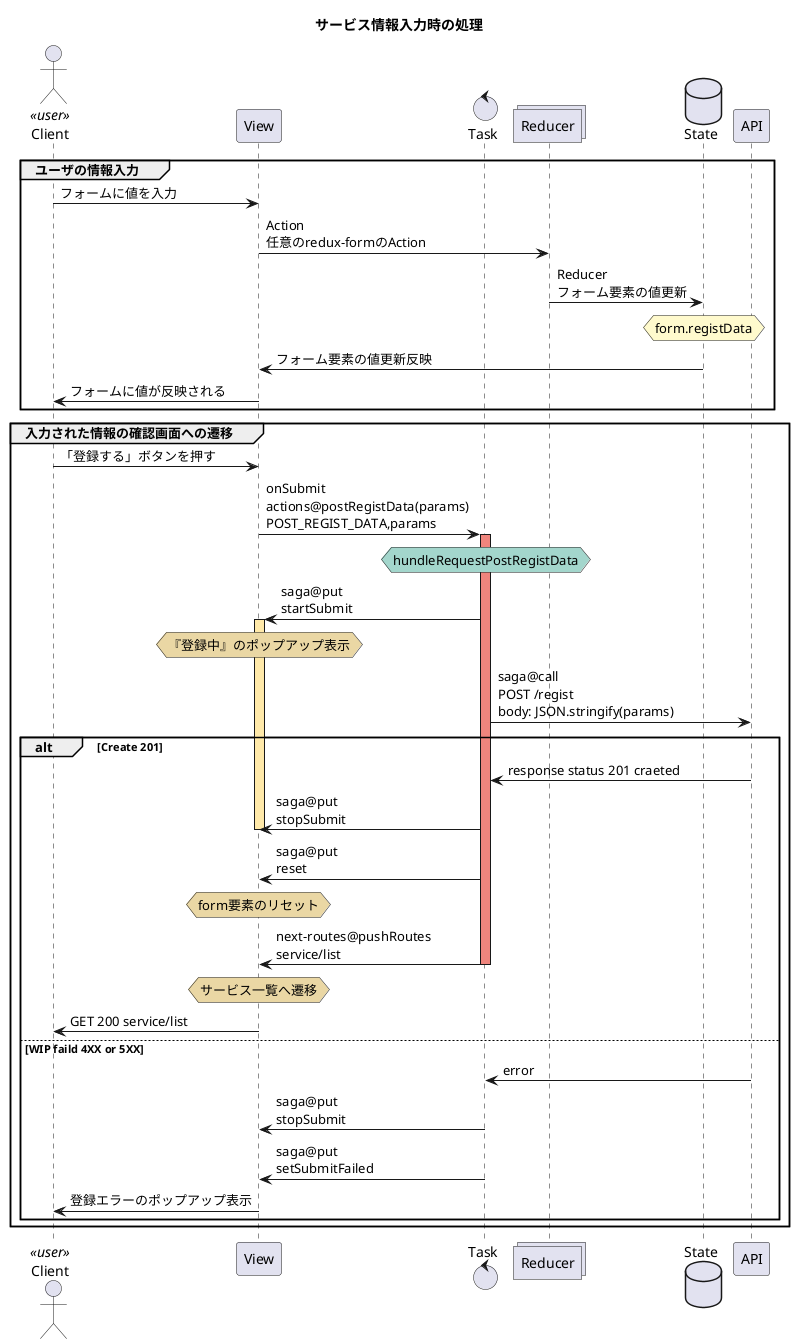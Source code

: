 @startuml
title サービス情報入力時の処理

actor Client <<user>>
participant View
control Task
collections Reducer
database State
participant API

group ユーザの情報入力
    Client -> View: フォームに値を入力
    View -> Reducer: Action\n任意のredux-formのAction
    Reducer -> State: Reducer\nフォーム要素の値更新
    hnote over State #fffacd: form.registData
    State -> View: フォーム要素の値更新反映
    View -> Client: フォームに値が反映される
end

group 入力された情報の確認画面への遷移
    Client -> View: 「登録する」ボタンを押す
    View -> Task: onSubmit\nactions@postRegistData(params)\nPOST_REGIST_DATA,params
    activate Task #ef857d
    hnote over Task #a3d6cc : hundleRequestPostRegistData
    Task -> View: saga@put\nstartSubmit
    activate View #ffe9a9
    hnote over View #ead7a4 :『登録中』のポップアップ表示
    Task -> API: saga@call\nPOST /regist\nbody: JSON.stringify(params)
    alt Create 201
        API -> Task: response status 201 craeted
        Task -> View: saga@put\nstopSubmit
        deactivate View
        Task -> View : saga@put\nreset
        hnote over View #ead7a4 : form要素のリセット
        Task -> View: next-routes@pushRoutes\nservice/list
        deactivate Task
        hnote over View #ead7a4 : サービス一覧へ遷移
        View -> Client: GET 200 service/list
    else WIP faild 4XX or 5XX
        API -> Task: error
        Task -> View: saga@put\nstopSubmit
        Task -> View: saga@put\nsetSubmitFailed
        View -> Client: 登録エラーのポップアップ表示
    end
end

@enduml